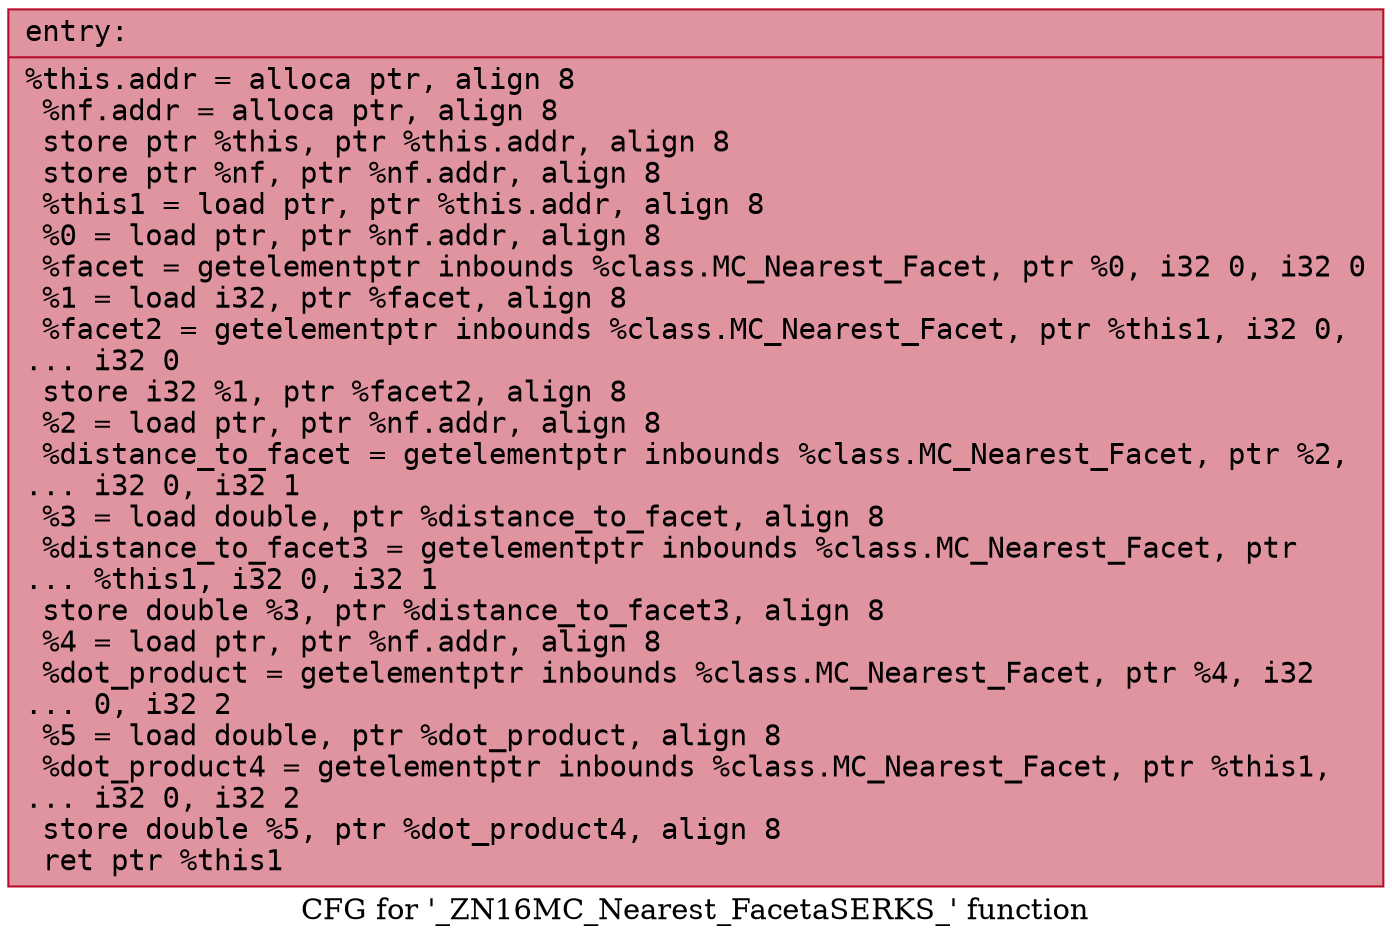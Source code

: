 digraph "CFG for '_ZN16MC_Nearest_FacetaSERKS_' function" {
	label="CFG for '_ZN16MC_Nearest_FacetaSERKS_' function";

	Node0x55eb14410f60 [shape=record,color="#b70d28ff", style=filled, fillcolor="#b70d2870" fontname="Courier",label="{entry:\l|  %this.addr = alloca ptr, align 8\l  %nf.addr = alloca ptr, align 8\l  store ptr %this, ptr %this.addr, align 8\l  store ptr %nf, ptr %nf.addr, align 8\l  %this1 = load ptr, ptr %this.addr, align 8\l  %0 = load ptr, ptr %nf.addr, align 8\l  %facet = getelementptr inbounds %class.MC_Nearest_Facet, ptr %0, i32 0, i32 0\l  %1 = load i32, ptr %facet, align 8\l  %facet2 = getelementptr inbounds %class.MC_Nearest_Facet, ptr %this1, i32 0,\l... i32 0\l  store i32 %1, ptr %facet2, align 8\l  %2 = load ptr, ptr %nf.addr, align 8\l  %distance_to_facet = getelementptr inbounds %class.MC_Nearest_Facet, ptr %2,\l... i32 0, i32 1\l  %3 = load double, ptr %distance_to_facet, align 8\l  %distance_to_facet3 = getelementptr inbounds %class.MC_Nearest_Facet, ptr\l... %this1, i32 0, i32 1\l  store double %3, ptr %distance_to_facet3, align 8\l  %4 = load ptr, ptr %nf.addr, align 8\l  %dot_product = getelementptr inbounds %class.MC_Nearest_Facet, ptr %4, i32\l... 0, i32 2\l  %5 = load double, ptr %dot_product, align 8\l  %dot_product4 = getelementptr inbounds %class.MC_Nearest_Facet, ptr %this1,\l... i32 0, i32 2\l  store double %5, ptr %dot_product4, align 8\l  ret ptr %this1\l}"];
}
